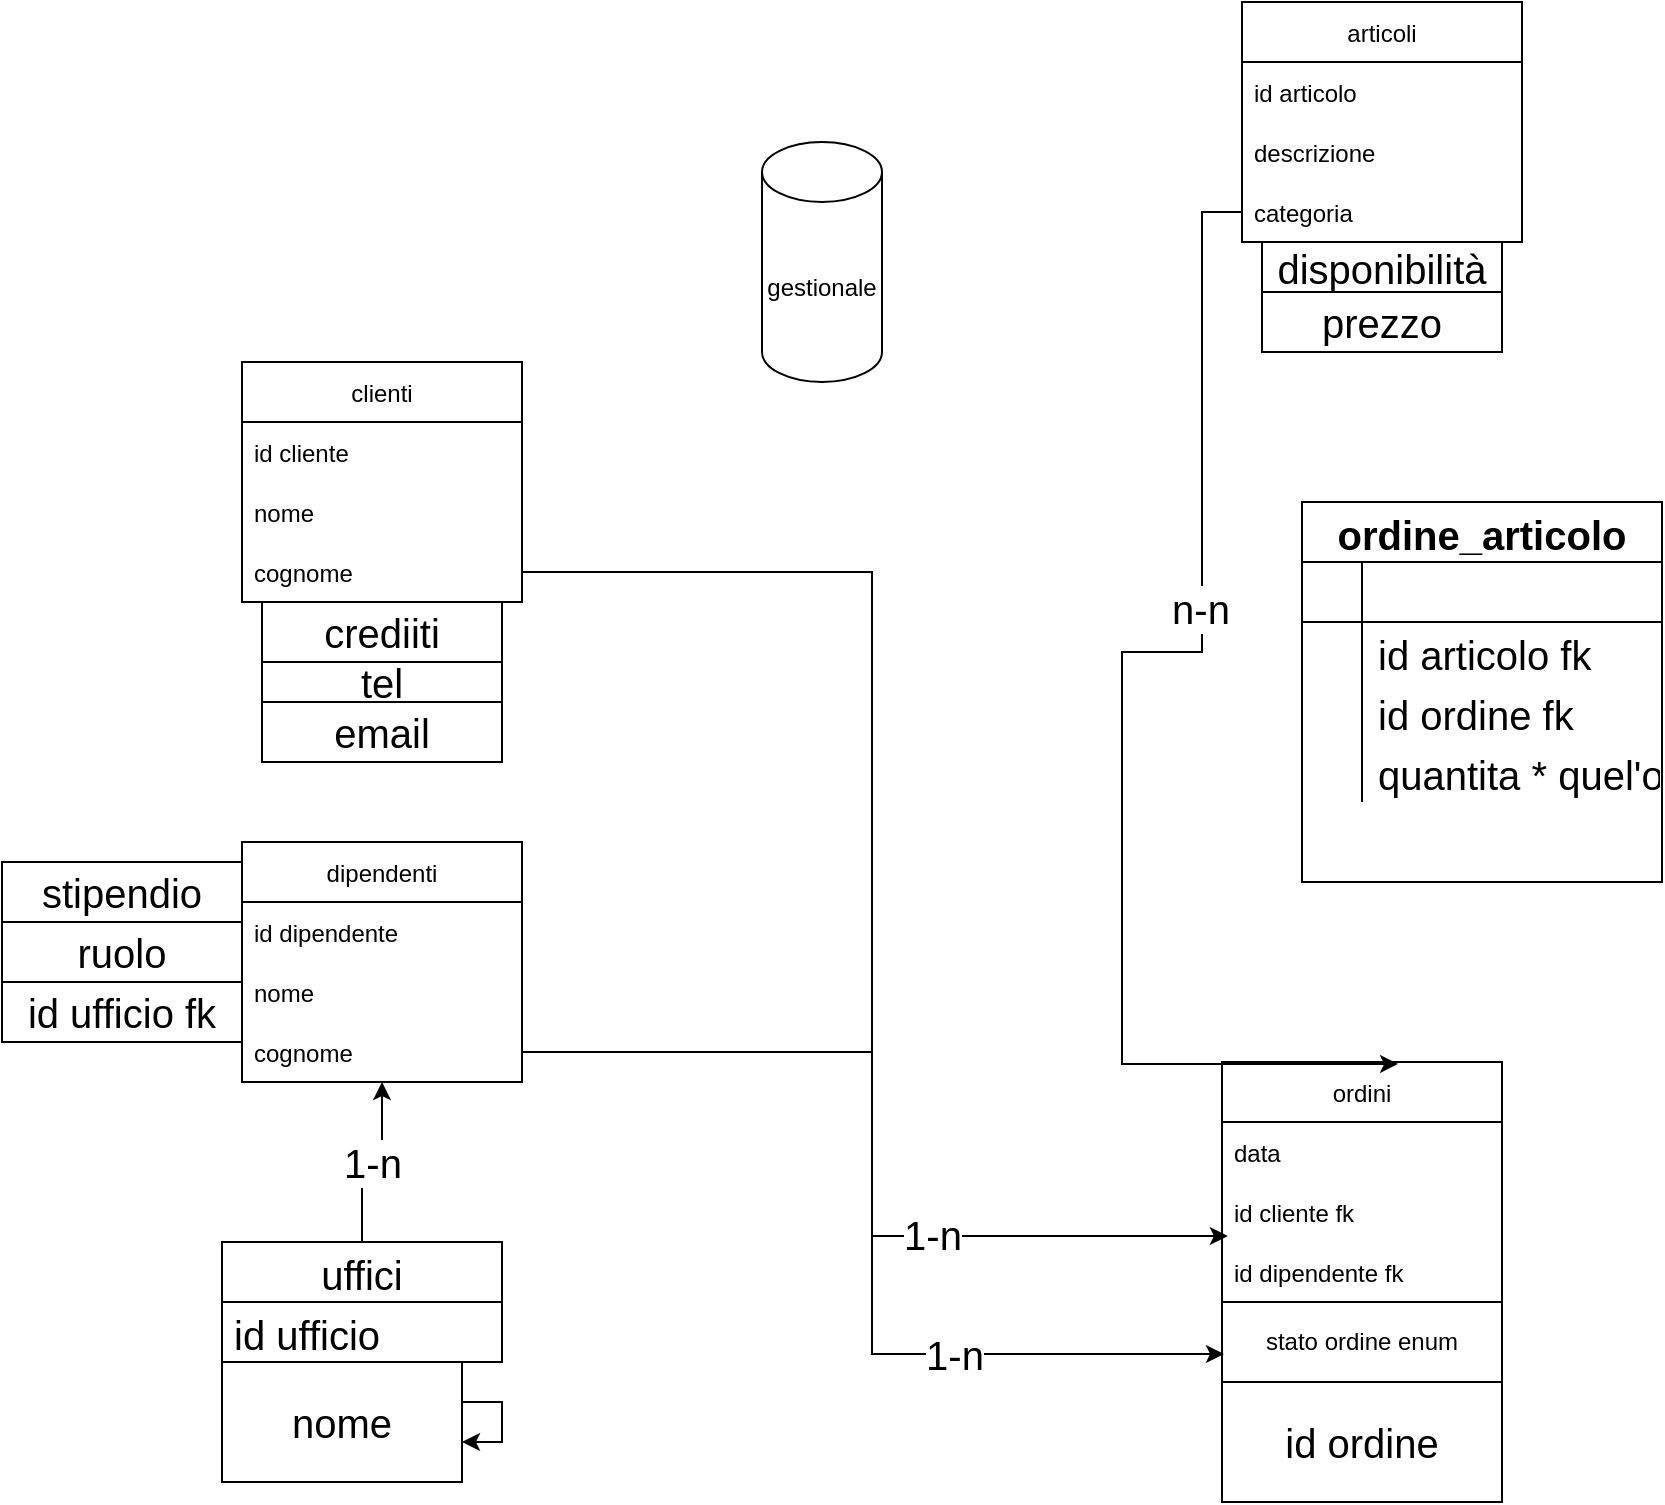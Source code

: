 <mxfile version="17.1.3" type="github">
  <diagram id="yoy33NktIotqnmnQdP1O" name="Page-1">
    <mxGraphModel dx="2418" dy="934" grid="1" gridSize="10" guides="1" tooltips="1" connect="1" arrows="1" fold="1" page="1" pageScale="1" pageWidth="827" pageHeight="1169" math="0" shadow="0">
      <root>
        <mxCell id="0" />
        <mxCell id="1" parent="0" />
        <mxCell id="KJ7FVQ0bmsooo6kBNzId-1" value="gestionale" style="shape=cylinder3;whiteSpace=wrap;html=1;boundedLbl=1;backgroundOutline=1;size=15;" vertex="1" parent="1">
          <mxGeometry x="370" y="70" width="60" height="120" as="geometry" />
        </mxCell>
        <mxCell id="KJ7FVQ0bmsooo6kBNzId-2" value="clienti" style="swimlane;fontStyle=0;childLayout=stackLayout;horizontal=1;startSize=30;horizontalStack=0;resizeParent=1;resizeParentMax=0;resizeLast=0;collapsible=1;marginBottom=0;" vertex="1" parent="1">
          <mxGeometry x="110" y="180" width="140" height="120" as="geometry" />
        </mxCell>
        <mxCell id="KJ7FVQ0bmsooo6kBNzId-3" value="id cliente" style="text;strokeColor=none;fillColor=none;align=left;verticalAlign=middle;spacingLeft=4;spacingRight=4;overflow=hidden;points=[[0,0.5],[1,0.5]];portConstraint=eastwest;rotatable=0;" vertex="1" parent="KJ7FVQ0bmsooo6kBNzId-2">
          <mxGeometry y="30" width="140" height="30" as="geometry" />
        </mxCell>
        <mxCell id="KJ7FVQ0bmsooo6kBNzId-4" value="nome" style="text;strokeColor=none;fillColor=none;align=left;verticalAlign=middle;spacingLeft=4;spacingRight=4;overflow=hidden;points=[[0,0.5],[1,0.5]];portConstraint=eastwest;rotatable=0;" vertex="1" parent="KJ7FVQ0bmsooo6kBNzId-2">
          <mxGeometry y="60" width="140" height="30" as="geometry" />
        </mxCell>
        <mxCell id="KJ7FVQ0bmsooo6kBNzId-5" value="cognome" style="text;strokeColor=none;fillColor=none;align=left;verticalAlign=middle;spacingLeft=4;spacingRight=4;overflow=hidden;points=[[0,0.5],[1,0.5]];portConstraint=eastwest;rotatable=0;" vertex="1" parent="KJ7FVQ0bmsooo6kBNzId-2">
          <mxGeometry y="90" width="140" height="30" as="geometry" />
        </mxCell>
        <mxCell id="KJ7FVQ0bmsooo6kBNzId-6" value="articoli" style="swimlane;fontStyle=0;childLayout=stackLayout;horizontal=1;startSize=30;horizontalStack=0;resizeParent=1;resizeParentMax=0;resizeLast=0;collapsible=1;marginBottom=0;" vertex="1" parent="1">
          <mxGeometry x="610" width="140" height="120" as="geometry" />
        </mxCell>
        <mxCell id="KJ7FVQ0bmsooo6kBNzId-7" value="id articolo" style="text;strokeColor=none;fillColor=none;align=left;verticalAlign=middle;spacingLeft=4;spacingRight=4;overflow=hidden;points=[[0,0.5],[1,0.5]];portConstraint=eastwest;rotatable=0;" vertex="1" parent="KJ7FVQ0bmsooo6kBNzId-6">
          <mxGeometry y="30" width="140" height="30" as="geometry" />
        </mxCell>
        <mxCell id="KJ7FVQ0bmsooo6kBNzId-8" value="descrizione" style="text;strokeColor=none;fillColor=none;align=left;verticalAlign=middle;spacingLeft=4;spacingRight=4;overflow=hidden;points=[[0,0.5],[1,0.5]];portConstraint=eastwest;rotatable=0;" vertex="1" parent="KJ7FVQ0bmsooo6kBNzId-6">
          <mxGeometry y="60" width="140" height="30" as="geometry" />
        </mxCell>
        <mxCell id="KJ7FVQ0bmsooo6kBNzId-9" value="categoria" style="text;strokeColor=none;fillColor=none;align=left;verticalAlign=middle;spacingLeft=4;spacingRight=4;overflow=hidden;points=[[0,0.5],[1,0.5]];portConstraint=eastwest;rotatable=0;" vertex="1" parent="KJ7FVQ0bmsooo6kBNzId-6">
          <mxGeometry y="90" width="140" height="30" as="geometry" />
        </mxCell>
        <mxCell id="KJ7FVQ0bmsooo6kBNzId-10" value="dipendenti" style="swimlane;fontStyle=0;childLayout=stackLayout;horizontal=1;startSize=30;horizontalStack=0;resizeParent=1;resizeParentMax=0;resizeLast=0;collapsible=1;marginBottom=0;" vertex="1" parent="1">
          <mxGeometry x="110" y="420" width="140" height="120" as="geometry" />
        </mxCell>
        <mxCell id="KJ7FVQ0bmsooo6kBNzId-11" value="id dipendente" style="text;strokeColor=none;fillColor=none;align=left;verticalAlign=middle;spacingLeft=4;spacingRight=4;overflow=hidden;points=[[0,0.5],[1,0.5]];portConstraint=eastwest;rotatable=0;" vertex="1" parent="KJ7FVQ0bmsooo6kBNzId-10">
          <mxGeometry y="30" width="140" height="30" as="geometry" />
        </mxCell>
        <mxCell id="KJ7FVQ0bmsooo6kBNzId-12" value="nome" style="text;strokeColor=none;fillColor=none;align=left;verticalAlign=middle;spacingLeft=4;spacingRight=4;overflow=hidden;points=[[0,0.5],[1,0.5]];portConstraint=eastwest;rotatable=0;" vertex="1" parent="KJ7FVQ0bmsooo6kBNzId-10">
          <mxGeometry y="60" width="140" height="30" as="geometry" />
        </mxCell>
        <mxCell id="KJ7FVQ0bmsooo6kBNzId-13" value="cognome" style="text;strokeColor=none;fillColor=none;align=left;verticalAlign=middle;spacingLeft=4;spacingRight=4;overflow=hidden;points=[[0,0.5],[1,0.5]];portConstraint=eastwest;rotatable=0;" vertex="1" parent="KJ7FVQ0bmsooo6kBNzId-10">
          <mxGeometry y="90" width="140" height="30" as="geometry" />
        </mxCell>
        <mxCell id="KJ7FVQ0bmsooo6kBNzId-14" value="ordini" style="swimlane;fontStyle=0;childLayout=stackLayout;horizontal=1;startSize=30;horizontalStack=0;resizeParent=1;resizeParentMax=0;resizeLast=0;collapsible=1;marginBottom=0;" vertex="1" parent="1">
          <mxGeometry x="600" y="530" width="140" height="160" as="geometry" />
        </mxCell>
        <mxCell id="KJ7FVQ0bmsooo6kBNzId-15" value="data" style="text;strokeColor=none;fillColor=none;align=left;verticalAlign=middle;spacingLeft=4;spacingRight=4;overflow=hidden;points=[[0,0.5],[1,0.5]];portConstraint=eastwest;rotatable=0;" vertex="1" parent="KJ7FVQ0bmsooo6kBNzId-14">
          <mxGeometry y="30" width="140" height="30" as="geometry" />
        </mxCell>
        <mxCell id="KJ7FVQ0bmsooo6kBNzId-16" value="id cliente fk" style="text;strokeColor=none;fillColor=none;align=left;verticalAlign=middle;spacingLeft=4;spacingRight=4;overflow=hidden;points=[[0,0.5],[1,0.5]];portConstraint=eastwest;rotatable=0;" vertex="1" parent="KJ7FVQ0bmsooo6kBNzId-14">
          <mxGeometry y="60" width="140" height="30" as="geometry" />
        </mxCell>
        <mxCell id="KJ7FVQ0bmsooo6kBNzId-17" value="id dipendente fk" style="text;strokeColor=none;fillColor=none;align=left;verticalAlign=middle;spacingLeft=4;spacingRight=4;overflow=hidden;points=[[0,0.5],[1,0.5]];portConstraint=eastwest;rotatable=0;" vertex="1" parent="KJ7FVQ0bmsooo6kBNzId-14">
          <mxGeometry y="90" width="140" height="30" as="geometry" />
        </mxCell>
        <mxCell id="KJ7FVQ0bmsooo6kBNzId-18" value="stato ordine enum&lt;br&gt;" style="rounded=0;whiteSpace=wrap;html=1;" vertex="1" parent="KJ7FVQ0bmsooo6kBNzId-14">
          <mxGeometry y="120" width="140" height="40" as="geometry" />
        </mxCell>
        <mxCell id="KJ7FVQ0bmsooo6kBNzId-27" style="edgeStyle=orthogonalEdgeStyle;rounded=0;orthogonalLoop=1;jettySize=auto;html=1;entryX=0.021;entryY=-0.1;entryDx=0;entryDy=0;entryPerimeter=0;fontSize=20;" edge="1" parent="1" source="KJ7FVQ0bmsooo6kBNzId-5" target="KJ7FVQ0bmsooo6kBNzId-17">
          <mxGeometry relative="1" as="geometry" />
        </mxCell>
        <mxCell id="KJ7FVQ0bmsooo6kBNzId-28" value="1-n" style="edgeLabel;html=1;align=center;verticalAlign=middle;resizable=0;points=[];fontSize=20;" vertex="1" connectable="0" parent="KJ7FVQ0bmsooo6kBNzId-27">
          <mxGeometry x="0.567" y="1" relative="1" as="geometry">
            <mxPoint as="offset" />
          </mxGeometry>
        </mxCell>
        <mxCell id="KJ7FVQ0bmsooo6kBNzId-29" style="edgeStyle=orthogonalEdgeStyle;rounded=0;orthogonalLoop=1;jettySize=auto;html=1;entryX=0.629;entryY=0.006;entryDx=0;entryDy=0;entryPerimeter=0;fontSize=20;" edge="1" parent="1" source="KJ7FVQ0bmsooo6kBNzId-9" target="KJ7FVQ0bmsooo6kBNzId-14">
          <mxGeometry relative="1" as="geometry">
            <Array as="points">
              <mxPoint x="590" y="105" />
              <mxPoint x="590" y="325" />
              <mxPoint x="550" y="325" />
              <mxPoint x="550" y="531" />
            </Array>
          </mxGeometry>
        </mxCell>
        <mxCell id="KJ7FVQ0bmsooo6kBNzId-30" value="n-n" style="edgeLabel;html=1;align=center;verticalAlign=middle;resizable=0;points=[];fontSize=20;" vertex="1" connectable="0" parent="KJ7FVQ0bmsooo6kBNzId-29">
          <mxGeometry x="-0.302" y="-1" relative="1" as="geometry">
            <mxPoint as="offset" />
          </mxGeometry>
        </mxCell>
        <mxCell id="KJ7FVQ0bmsooo6kBNzId-31" style="edgeStyle=orthogonalEdgeStyle;rounded=0;orthogonalLoop=1;jettySize=auto;html=1;entryX=0.007;entryY=0.65;entryDx=0;entryDy=0;entryPerimeter=0;fontSize=20;" edge="1" parent="1" source="KJ7FVQ0bmsooo6kBNzId-13" target="KJ7FVQ0bmsooo6kBNzId-18">
          <mxGeometry relative="1" as="geometry" />
        </mxCell>
        <mxCell id="KJ7FVQ0bmsooo6kBNzId-32" value="1-n" style="edgeLabel;html=1;align=center;verticalAlign=middle;resizable=0;points=[];fontSize=20;" vertex="1" connectable="0" parent="KJ7FVQ0bmsooo6kBNzId-31">
          <mxGeometry x="0.463" relative="1" as="geometry">
            <mxPoint as="offset" />
          </mxGeometry>
        </mxCell>
        <mxCell id="KJ7FVQ0bmsooo6kBNzId-37" value="1-n" style="edgeStyle=orthogonalEdgeStyle;rounded=0;orthogonalLoop=1;jettySize=auto;html=1;entryX=0.5;entryY=1;entryDx=0;entryDy=0;entryPerimeter=0;fontSize=20;" edge="1" parent="1" source="KJ7FVQ0bmsooo6kBNzId-33" target="KJ7FVQ0bmsooo6kBNzId-13">
          <mxGeometry relative="1" as="geometry" />
        </mxCell>
        <mxCell id="KJ7FVQ0bmsooo6kBNzId-33" value="uffici" style="swimlane;fontStyle=0;childLayout=stackLayout;horizontal=1;startSize=30;horizontalStack=0;resizeParent=1;resizeParentMax=0;resizeLast=0;collapsible=1;marginBottom=0;fontSize=20;" vertex="1" parent="1">
          <mxGeometry x="100" y="620" width="140" height="60" as="geometry" />
        </mxCell>
        <mxCell id="KJ7FVQ0bmsooo6kBNzId-34" value="id ufficio" style="text;strokeColor=none;fillColor=none;align=left;verticalAlign=middle;spacingLeft=4;spacingRight=4;overflow=hidden;points=[[0,0.5],[1,0.5]];portConstraint=eastwest;rotatable=0;fontSize=20;" vertex="1" parent="KJ7FVQ0bmsooo6kBNzId-33">
          <mxGeometry y="30" width="140" height="30" as="geometry" />
        </mxCell>
        <mxCell id="KJ7FVQ0bmsooo6kBNzId-42" value="crediiti" style="rounded=0;whiteSpace=wrap;html=1;fontSize=20;" vertex="1" parent="1">
          <mxGeometry x="120" y="300" width="120" height="30" as="geometry" />
        </mxCell>
        <mxCell id="KJ7FVQ0bmsooo6kBNzId-43" value="id ordine" style="rounded=0;whiteSpace=wrap;html=1;fontSize=20;" vertex="1" parent="1">
          <mxGeometry x="600" y="690" width="140" height="60" as="geometry" />
        </mxCell>
        <mxCell id="KJ7FVQ0bmsooo6kBNzId-45" value="disponibilità" style="rounded=0;whiteSpace=wrap;html=1;fontSize=20;" vertex="1" parent="1">
          <mxGeometry x="620" y="120" width="120" height="25" as="geometry" />
        </mxCell>
        <mxCell id="KJ7FVQ0bmsooo6kBNzId-46" value="prezzo" style="rounded=0;whiteSpace=wrap;html=1;fontSize=20;" vertex="1" parent="1">
          <mxGeometry x="620" y="145" width="120" height="30" as="geometry" />
        </mxCell>
        <mxCell id="KJ7FVQ0bmsooo6kBNzId-48" value="id ufficio fk" style="rounded=0;whiteSpace=wrap;html=1;fontSize=20;" vertex="1" parent="1">
          <mxGeometry x="-10" y="490" width="120" height="30" as="geometry" />
        </mxCell>
        <mxCell id="KJ7FVQ0bmsooo6kBNzId-72" value="ordine_articolo" style="shape=table;startSize=30;container=1;collapsible=1;childLayout=tableLayout;fixedRows=1;rowLines=0;fontStyle=1;align=center;resizeLast=1;fontSize=20;" vertex="1" parent="1">
          <mxGeometry x="640" y="250" width="180" height="190" as="geometry" />
        </mxCell>
        <mxCell id="KJ7FVQ0bmsooo6kBNzId-73" value="" style="shape=tableRow;horizontal=0;startSize=0;swimlaneHead=0;swimlaneBody=0;fillColor=none;collapsible=0;dropTarget=0;points=[[0,0.5],[1,0.5]];portConstraint=eastwest;top=0;left=0;right=0;bottom=1;fontSize=20;" vertex="1" parent="KJ7FVQ0bmsooo6kBNzId-72">
          <mxGeometry y="30" width="180" height="30" as="geometry" />
        </mxCell>
        <mxCell id="KJ7FVQ0bmsooo6kBNzId-74" value="" style="shape=partialRectangle;connectable=0;fillColor=none;top=0;left=0;bottom=0;right=0;fontStyle=1;overflow=hidden;fontSize=20;" vertex="1" parent="KJ7FVQ0bmsooo6kBNzId-73">
          <mxGeometry width="30" height="30" as="geometry">
            <mxRectangle width="30" height="30" as="alternateBounds" />
          </mxGeometry>
        </mxCell>
        <mxCell id="KJ7FVQ0bmsooo6kBNzId-75" value="" style="shape=partialRectangle;connectable=0;fillColor=none;top=0;left=0;bottom=0;right=0;align=left;spacingLeft=6;fontStyle=5;overflow=hidden;fontSize=20;" vertex="1" parent="KJ7FVQ0bmsooo6kBNzId-73">
          <mxGeometry x="30" width="150" height="30" as="geometry">
            <mxRectangle width="150" height="30" as="alternateBounds" />
          </mxGeometry>
        </mxCell>
        <mxCell id="KJ7FVQ0bmsooo6kBNzId-76" value="" style="shape=tableRow;horizontal=0;startSize=0;swimlaneHead=0;swimlaneBody=0;fillColor=none;collapsible=0;dropTarget=0;points=[[0,0.5],[1,0.5]];portConstraint=eastwest;top=0;left=0;right=0;bottom=0;fontSize=20;" vertex="1" parent="KJ7FVQ0bmsooo6kBNzId-72">
          <mxGeometry y="60" width="180" height="30" as="geometry" />
        </mxCell>
        <mxCell id="KJ7FVQ0bmsooo6kBNzId-77" value="" style="shape=partialRectangle;connectable=0;fillColor=none;top=0;left=0;bottom=0;right=0;editable=1;overflow=hidden;fontSize=20;" vertex="1" parent="KJ7FVQ0bmsooo6kBNzId-76">
          <mxGeometry width="30" height="30" as="geometry">
            <mxRectangle width="30" height="30" as="alternateBounds" />
          </mxGeometry>
        </mxCell>
        <mxCell id="KJ7FVQ0bmsooo6kBNzId-78" value="id articolo fk" style="shape=partialRectangle;connectable=0;fillColor=none;top=0;left=0;bottom=0;right=0;align=left;spacingLeft=6;overflow=hidden;fontSize=20;" vertex="1" parent="KJ7FVQ0bmsooo6kBNzId-76">
          <mxGeometry x="30" width="150" height="30" as="geometry">
            <mxRectangle width="150" height="30" as="alternateBounds" />
          </mxGeometry>
        </mxCell>
        <mxCell id="KJ7FVQ0bmsooo6kBNzId-79" value="" style="shape=tableRow;horizontal=0;startSize=0;swimlaneHead=0;swimlaneBody=0;fillColor=none;collapsible=0;dropTarget=0;points=[[0,0.5],[1,0.5]];portConstraint=eastwest;top=0;left=0;right=0;bottom=0;fontSize=20;" vertex="1" parent="KJ7FVQ0bmsooo6kBNzId-72">
          <mxGeometry y="90" width="180" height="30" as="geometry" />
        </mxCell>
        <mxCell id="KJ7FVQ0bmsooo6kBNzId-80" value="" style="shape=partialRectangle;connectable=0;fillColor=none;top=0;left=0;bottom=0;right=0;editable=1;overflow=hidden;fontSize=20;" vertex="1" parent="KJ7FVQ0bmsooo6kBNzId-79">
          <mxGeometry width="30" height="30" as="geometry">
            <mxRectangle width="30" height="30" as="alternateBounds" />
          </mxGeometry>
        </mxCell>
        <mxCell id="KJ7FVQ0bmsooo6kBNzId-81" value="id ordine fk" style="shape=partialRectangle;connectable=0;fillColor=none;top=0;left=0;bottom=0;right=0;align=left;spacingLeft=6;overflow=hidden;fontSize=20;" vertex="1" parent="KJ7FVQ0bmsooo6kBNzId-79">
          <mxGeometry x="30" width="150" height="30" as="geometry">
            <mxRectangle width="150" height="30" as="alternateBounds" />
          </mxGeometry>
        </mxCell>
        <mxCell id="KJ7FVQ0bmsooo6kBNzId-82" value="" style="shape=tableRow;horizontal=0;startSize=0;swimlaneHead=0;swimlaneBody=0;fillColor=none;collapsible=0;dropTarget=0;points=[[0,0.5],[1,0.5]];portConstraint=eastwest;top=0;left=0;right=0;bottom=0;fontSize=20;" vertex="1" parent="KJ7FVQ0bmsooo6kBNzId-72">
          <mxGeometry y="120" width="180" height="30" as="geometry" />
        </mxCell>
        <mxCell id="KJ7FVQ0bmsooo6kBNzId-83" value="" style="shape=partialRectangle;connectable=0;fillColor=none;top=0;left=0;bottom=0;right=0;editable=1;overflow=hidden;fontSize=20;" vertex="1" parent="KJ7FVQ0bmsooo6kBNzId-82">
          <mxGeometry width="30" height="30" as="geometry">
            <mxRectangle width="30" height="30" as="alternateBounds" />
          </mxGeometry>
        </mxCell>
        <mxCell id="KJ7FVQ0bmsooo6kBNzId-84" value="quantita * quel&#39;ordine" style="shape=partialRectangle;connectable=0;fillColor=none;top=0;left=0;bottom=0;right=0;align=left;spacingLeft=6;overflow=hidden;fontSize=20;" vertex="1" parent="KJ7FVQ0bmsooo6kBNzId-82">
          <mxGeometry x="30" width="150" height="30" as="geometry">
            <mxRectangle width="150" height="30" as="alternateBounds" />
          </mxGeometry>
        </mxCell>
        <mxCell id="KJ7FVQ0bmsooo6kBNzId-113" value="tel" style="rounded=0;whiteSpace=wrap;html=1;fontSize=20;" vertex="1" parent="1">
          <mxGeometry x="120" y="330" width="120" height="20" as="geometry" />
        </mxCell>
        <mxCell id="KJ7FVQ0bmsooo6kBNzId-114" value="email" style="rounded=0;whiteSpace=wrap;html=1;fontSize=20;" vertex="1" parent="1">
          <mxGeometry x="120" y="350" width="120" height="30" as="geometry" />
        </mxCell>
        <mxCell id="KJ7FVQ0bmsooo6kBNzId-116" value="ruolo" style="rounded=0;whiteSpace=wrap;html=1;fontSize=20;" vertex="1" parent="1">
          <mxGeometry x="-10" y="460" width="120" height="30" as="geometry" />
        </mxCell>
        <mxCell id="KJ7FVQ0bmsooo6kBNzId-117" value="stipendio" style="rounded=0;whiteSpace=wrap;html=1;fontSize=20;" vertex="1" parent="1">
          <mxGeometry x="-10" y="430" width="120" height="30" as="geometry" />
        </mxCell>
        <mxCell id="KJ7FVQ0bmsooo6kBNzId-118" value="nome" style="rounded=0;whiteSpace=wrap;html=1;fontSize=20;" vertex="1" parent="1">
          <mxGeometry x="100" y="680" width="120" height="60" as="geometry" />
        </mxCell>
        <mxCell id="KJ7FVQ0bmsooo6kBNzId-119" style="edgeStyle=orthogonalEdgeStyle;rounded=0;orthogonalLoop=1;jettySize=auto;html=1;fontSize=20;" edge="1" parent="1" source="KJ7FVQ0bmsooo6kBNzId-118" target="KJ7FVQ0bmsooo6kBNzId-118">
          <mxGeometry relative="1" as="geometry" />
        </mxCell>
        <mxCell id="KJ7FVQ0bmsooo6kBNzId-120" style="edgeStyle=orthogonalEdgeStyle;rounded=0;orthogonalLoop=1;jettySize=auto;html=1;exitX=0.5;exitY=1;exitDx=0;exitDy=0;fontSize=20;" edge="1" parent="1" source="KJ7FVQ0bmsooo6kBNzId-118" target="KJ7FVQ0bmsooo6kBNzId-118">
          <mxGeometry relative="1" as="geometry" />
        </mxCell>
      </root>
    </mxGraphModel>
  </diagram>
</mxfile>
